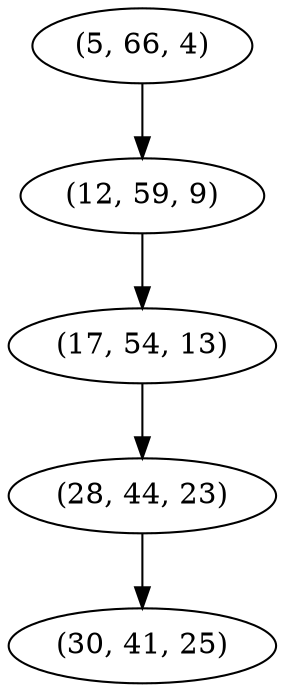 digraph tree {
    "(5, 66, 4)";
    "(12, 59, 9)";
    "(17, 54, 13)";
    "(28, 44, 23)";
    "(30, 41, 25)";
    "(5, 66, 4)" -> "(12, 59, 9)";
    "(12, 59, 9)" -> "(17, 54, 13)";
    "(17, 54, 13)" -> "(28, 44, 23)";
    "(28, 44, 23)" -> "(30, 41, 25)";
}
